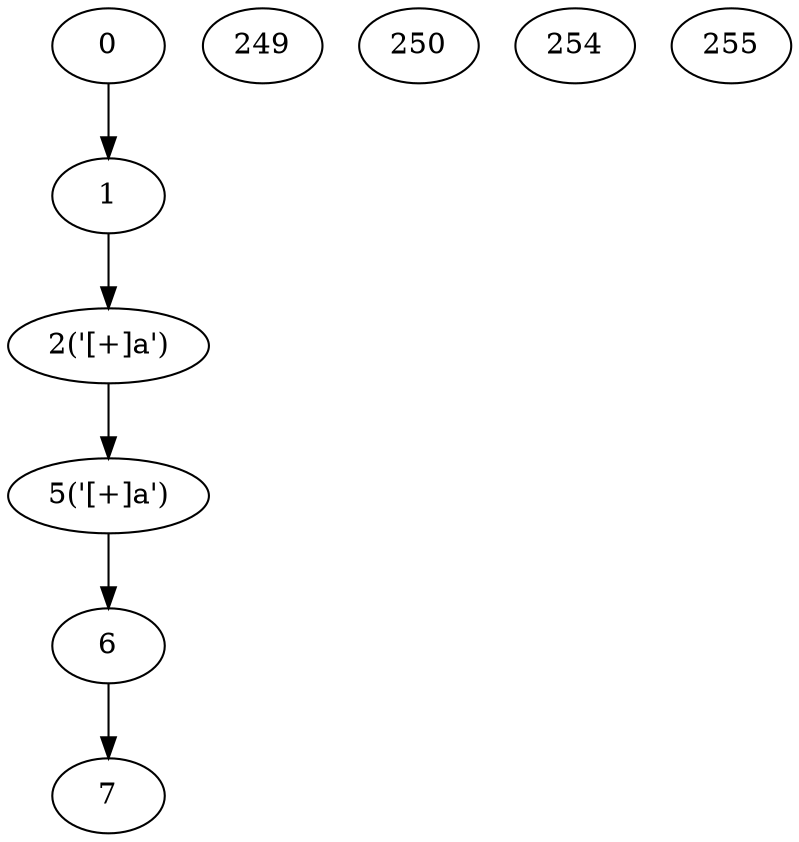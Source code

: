 digraph g {
	0 ;
	1 ;
	2 [label="2('[+]a')"];
	5 [label="5('[+]a')"];
	6 ;
	7 ;
	249 ;
	250 ;
	254 ;
	255 ;
	0->1;
	1->2;
	2->5;
	5->6;
	6->7;
}
